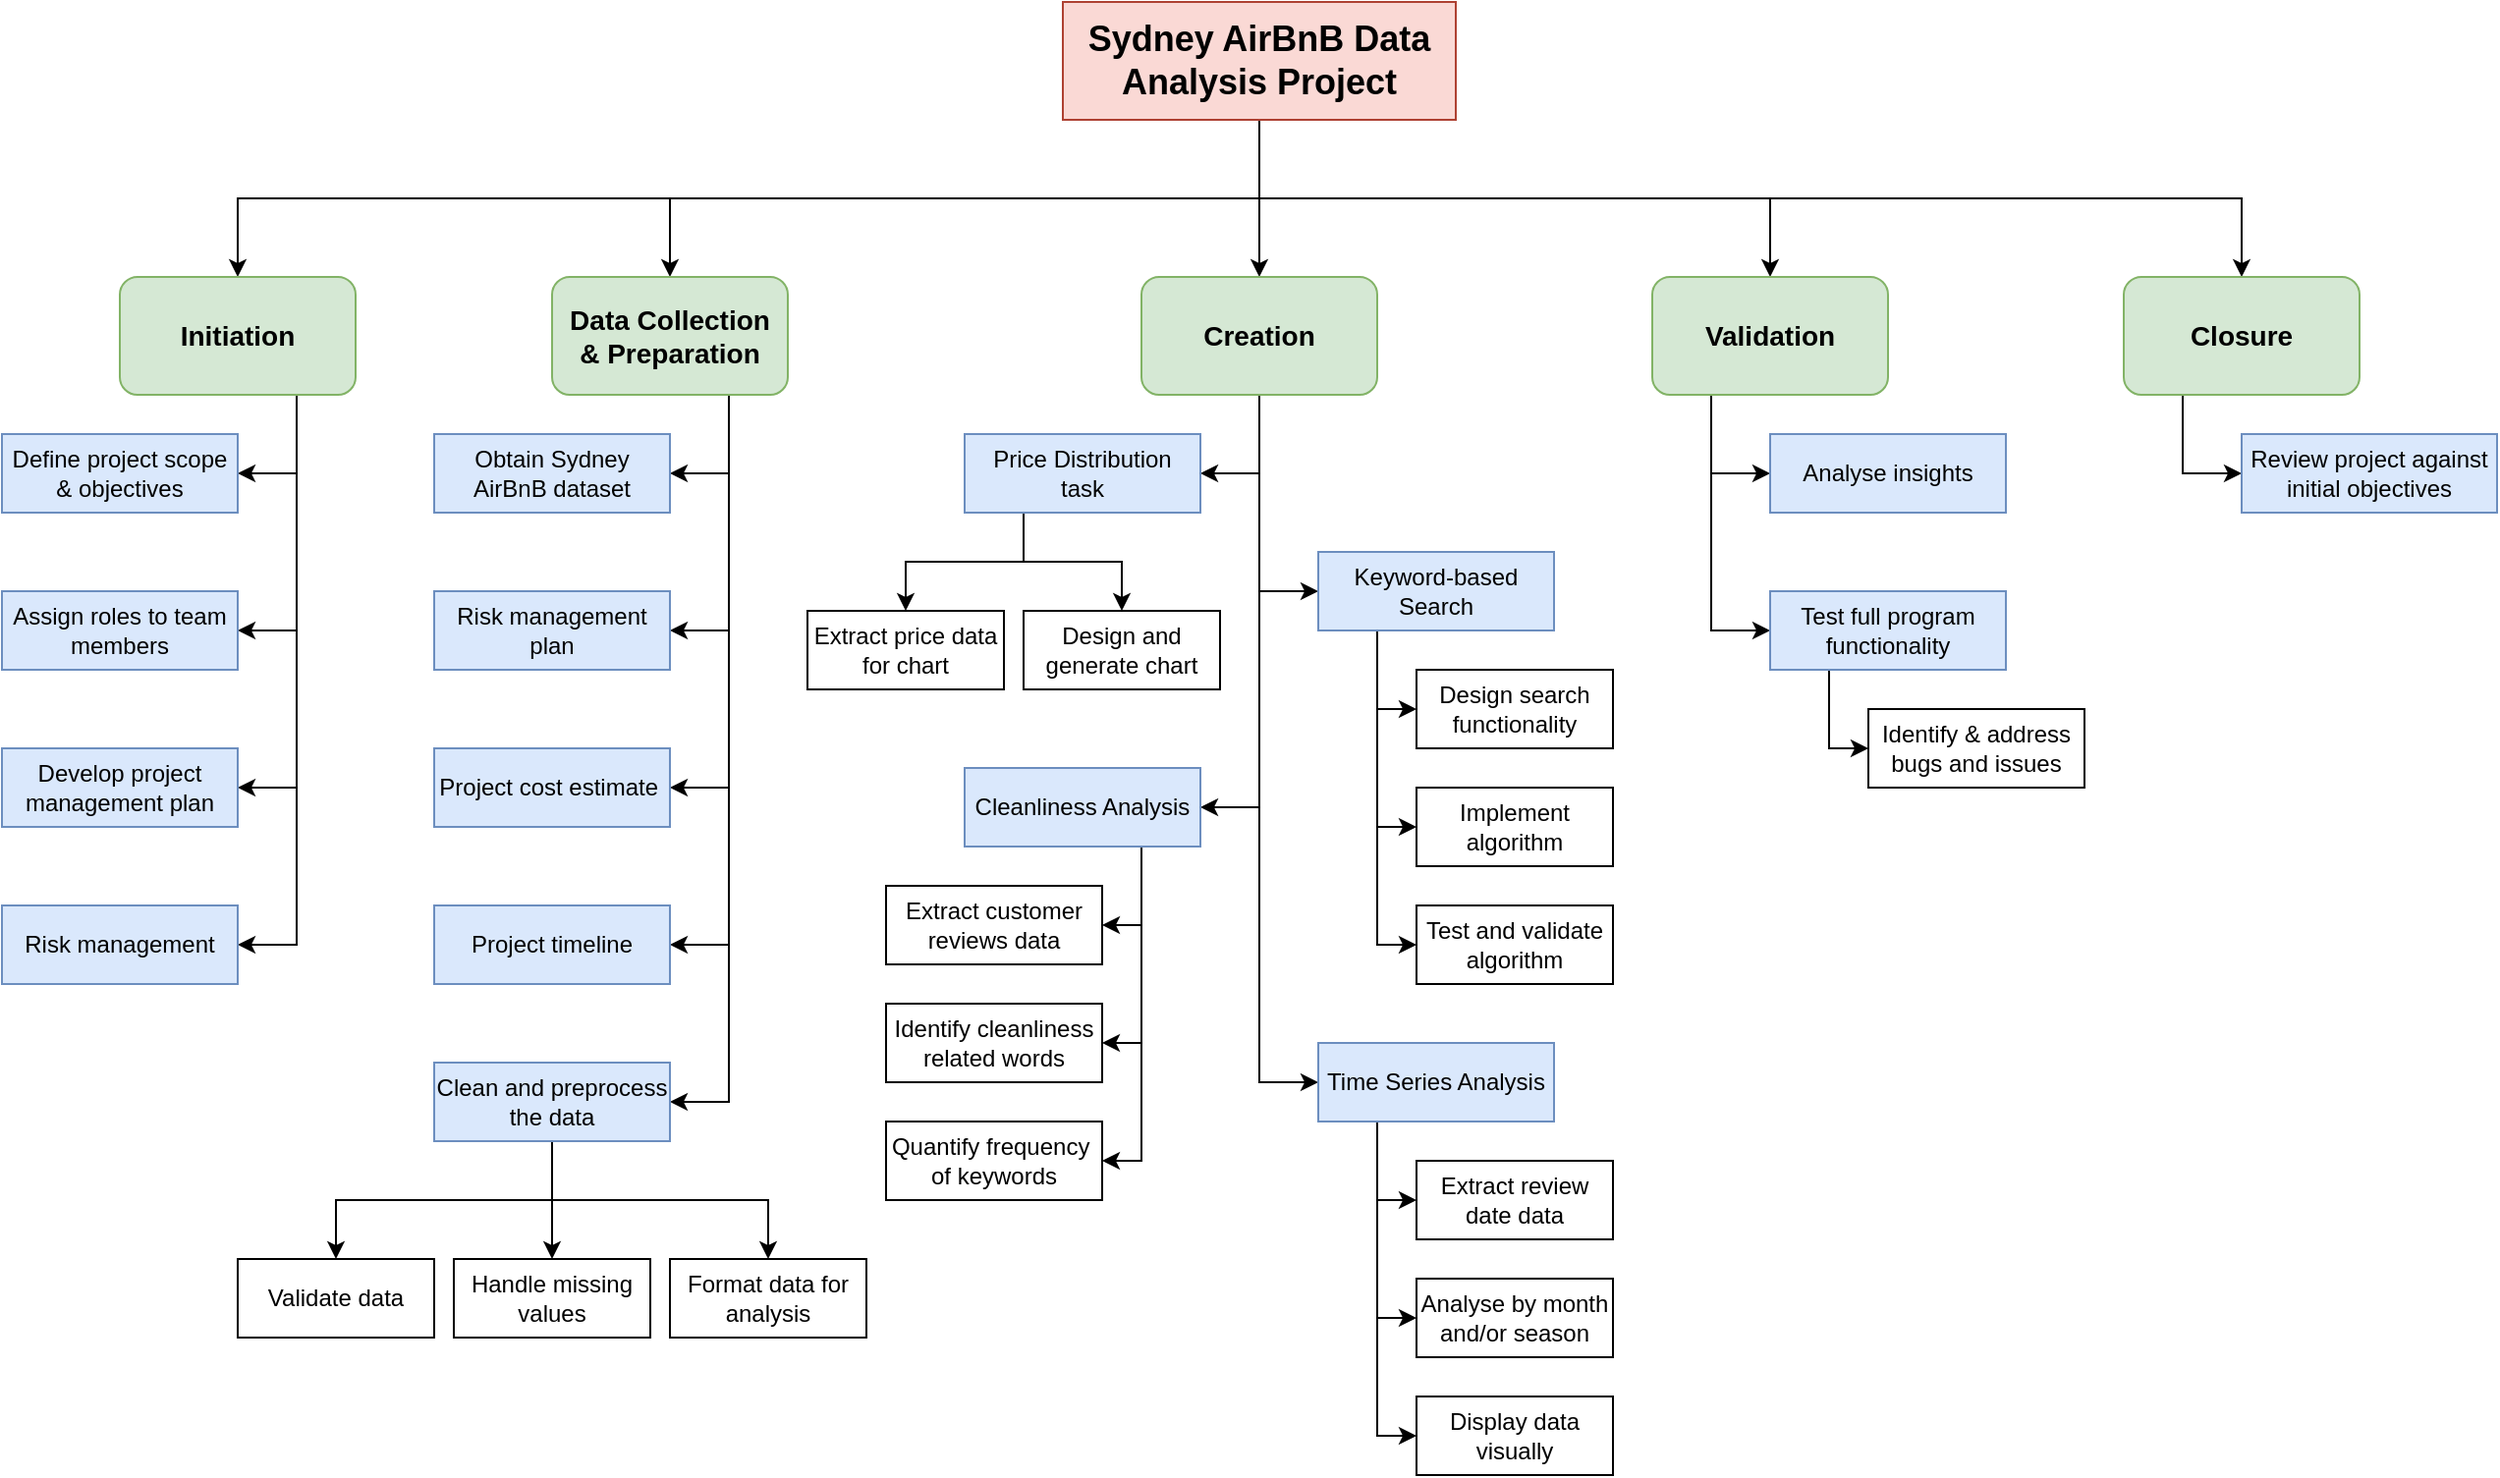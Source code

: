 <mxfile version="21.6.9" type="onedrive">
  <diagram id="C5RBs43oDa-KdzZeNtuy" name="Page-1">
    <mxGraphModel dx="1434" dy="750" grid="1" gridSize="10" guides="1" tooltips="1" connect="1" arrows="1" fold="1" page="1" pageScale="1" pageWidth="2300" pageHeight="2500" math="0" shadow="0">
      <root>
        <mxCell id="WIyWlLk6GJQsqaUBKTNV-0" />
        <mxCell id="WIyWlLk6GJQsqaUBKTNV-1" parent="WIyWlLk6GJQsqaUBKTNV-0" />
        <mxCell id="Y0rhrzjeKMUjcfc9ekNY-20" style="edgeStyle=orthogonalEdgeStyle;rounded=0;orthogonalLoop=1;jettySize=auto;html=1;exitX=0.5;exitY=1;exitDx=0;exitDy=0;" edge="1" parent="WIyWlLk6GJQsqaUBKTNV-1" source="Y0rhrzjeKMUjcfc9ekNY-0" target="Y0rhrzjeKMUjcfc9ekNY-1">
          <mxGeometry relative="1" as="geometry" />
        </mxCell>
        <mxCell id="Y0rhrzjeKMUjcfc9ekNY-21" style="edgeStyle=orthogonalEdgeStyle;rounded=0;orthogonalLoop=1;jettySize=auto;html=1;exitX=0.5;exitY=1;exitDx=0;exitDy=0;" edge="1" parent="WIyWlLk6GJQsqaUBKTNV-1" source="Y0rhrzjeKMUjcfc9ekNY-0" target="Y0rhrzjeKMUjcfc9ekNY-2">
          <mxGeometry relative="1" as="geometry" />
        </mxCell>
        <mxCell id="Y0rhrzjeKMUjcfc9ekNY-22" style="edgeStyle=orthogonalEdgeStyle;rounded=0;orthogonalLoop=1;jettySize=auto;html=1;exitX=0.5;exitY=1;exitDx=0;exitDy=0;" edge="1" parent="WIyWlLk6GJQsqaUBKTNV-1" source="Y0rhrzjeKMUjcfc9ekNY-0" target="Y0rhrzjeKMUjcfc9ekNY-3">
          <mxGeometry relative="1" as="geometry" />
        </mxCell>
        <mxCell id="Y0rhrzjeKMUjcfc9ekNY-23" style="edgeStyle=orthogonalEdgeStyle;rounded=0;orthogonalLoop=1;jettySize=auto;html=1;exitX=0.5;exitY=1;exitDx=0;exitDy=0;entryX=0.5;entryY=0;entryDx=0;entryDy=0;" edge="1" parent="WIyWlLk6GJQsqaUBKTNV-1" source="Y0rhrzjeKMUjcfc9ekNY-0" target="Y0rhrzjeKMUjcfc9ekNY-4">
          <mxGeometry relative="1" as="geometry" />
        </mxCell>
        <mxCell id="Y0rhrzjeKMUjcfc9ekNY-95" style="edgeStyle=orthogonalEdgeStyle;rounded=0;orthogonalLoop=1;jettySize=auto;html=1;exitX=0.5;exitY=1;exitDx=0;exitDy=0;" edge="1" parent="WIyWlLk6GJQsqaUBKTNV-1" source="Y0rhrzjeKMUjcfc9ekNY-0" target="Y0rhrzjeKMUjcfc9ekNY-88">
          <mxGeometry relative="1" as="geometry" />
        </mxCell>
        <mxCell id="Y0rhrzjeKMUjcfc9ekNY-0" value="&lt;font style=&quot;font-size: 18px;&quot;&gt;Sydney AirBnB Data Analysis Project&lt;/font&gt;" style="rounded=0;whiteSpace=wrap;html=1;fillColor=#fad9d5;strokeColor=#ae4132;fontStyle=1" vertex="1" parent="WIyWlLk6GJQsqaUBKTNV-1">
          <mxGeometry x="580" y="50" width="200" height="60" as="geometry" />
        </mxCell>
        <mxCell id="Y0rhrzjeKMUjcfc9ekNY-12" style="edgeStyle=orthogonalEdgeStyle;rounded=0;orthogonalLoop=1;jettySize=auto;html=1;exitX=0.75;exitY=1;exitDx=0;exitDy=0;entryX=1;entryY=0.5;entryDx=0;entryDy=0;" edge="1" parent="WIyWlLk6GJQsqaUBKTNV-1" source="Y0rhrzjeKMUjcfc9ekNY-1" target="Y0rhrzjeKMUjcfc9ekNY-7">
          <mxGeometry relative="1" as="geometry" />
        </mxCell>
        <mxCell id="Y0rhrzjeKMUjcfc9ekNY-13" style="edgeStyle=orthogonalEdgeStyle;rounded=0;orthogonalLoop=1;jettySize=auto;html=1;exitX=0.75;exitY=1;exitDx=0;exitDy=0;entryX=1;entryY=0.5;entryDx=0;entryDy=0;" edge="1" parent="WIyWlLk6GJQsqaUBKTNV-1" source="Y0rhrzjeKMUjcfc9ekNY-1" target="Y0rhrzjeKMUjcfc9ekNY-8">
          <mxGeometry relative="1" as="geometry" />
        </mxCell>
        <mxCell id="Y0rhrzjeKMUjcfc9ekNY-14" style="edgeStyle=orthogonalEdgeStyle;rounded=0;orthogonalLoop=1;jettySize=auto;html=1;exitX=0.75;exitY=1;exitDx=0;exitDy=0;entryX=1;entryY=0.5;entryDx=0;entryDy=0;" edge="1" parent="WIyWlLk6GJQsqaUBKTNV-1" source="Y0rhrzjeKMUjcfc9ekNY-1" target="Y0rhrzjeKMUjcfc9ekNY-9">
          <mxGeometry relative="1" as="geometry" />
        </mxCell>
        <mxCell id="Y0rhrzjeKMUjcfc9ekNY-29" style="edgeStyle=orthogonalEdgeStyle;rounded=0;orthogonalLoop=1;jettySize=auto;html=1;exitX=0.75;exitY=1;exitDx=0;exitDy=0;entryX=1;entryY=0.5;entryDx=0;entryDy=0;" edge="1" parent="WIyWlLk6GJQsqaUBKTNV-1" source="Y0rhrzjeKMUjcfc9ekNY-1" target="Y0rhrzjeKMUjcfc9ekNY-25">
          <mxGeometry relative="1" as="geometry" />
        </mxCell>
        <mxCell id="Y0rhrzjeKMUjcfc9ekNY-1" value="&lt;font style=&quot;font-size: 14px;&quot;&gt;Initiation&lt;/font&gt;" style="rounded=1;whiteSpace=wrap;html=1;fillColor=#d5e8d4;strokeColor=#82b366;fontStyle=1" vertex="1" parent="WIyWlLk6GJQsqaUBKTNV-1">
          <mxGeometry x="100" y="190" width="120" height="60" as="geometry" />
        </mxCell>
        <mxCell id="Y0rhrzjeKMUjcfc9ekNY-43" style="edgeStyle=orthogonalEdgeStyle;rounded=0;orthogonalLoop=1;jettySize=auto;html=1;exitX=0.75;exitY=1;exitDx=0;exitDy=0;entryX=1;entryY=0.5;entryDx=0;entryDy=0;" edge="1" parent="WIyWlLk6GJQsqaUBKTNV-1" source="Y0rhrzjeKMUjcfc9ekNY-2" target="Y0rhrzjeKMUjcfc9ekNY-15">
          <mxGeometry relative="1" as="geometry" />
        </mxCell>
        <mxCell id="Y0rhrzjeKMUjcfc9ekNY-44" style="edgeStyle=orthogonalEdgeStyle;rounded=0;orthogonalLoop=1;jettySize=auto;html=1;exitX=0.75;exitY=1;exitDx=0;exitDy=0;entryX=1;entryY=0.5;entryDx=0;entryDy=0;" edge="1" parent="WIyWlLk6GJQsqaUBKTNV-1" source="Y0rhrzjeKMUjcfc9ekNY-2" target="Y0rhrzjeKMUjcfc9ekNY-30">
          <mxGeometry relative="1" as="geometry" />
        </mxCell>
        <mxCell id="Y0rhrzjeKMUjcfc9ekNY-45" style="edgeStyle=orthogonalEdgeStyle;rounded=0;orthogonalLoop=1;jettySize=auto;html=1;exitX=0.75;exitY=1;exitDx=0;exitDy=0;entryX=1;entryY=0.5;entryDx=0;entryDy=0;" edge="1" parent="WIyWlLk6GJQsqaUBKTNV-1" source="Y0rhrzjeKMUjcfc9ekNY-2" target="Y0rhrzjeKMUjcfc9ekNY-31">
          <mxGeometry relative="1" as="geometry" />
        </mxCell>
        <mxCell id="Y0rhrzjeKMUjcfc9ekNY-46" style="edgeStyle=orthogonalEdgeStyle;rounded=0;orthogonalLoop=1;jettySize=auto;html=1;exitX=0.75;exitY=1;exitDx=0;exitDy=0;entryX=1;entryY=0.5;entryDx=0;entryDy=0;" edge="1" parent="WIyWlLk6GJQsqaUBKTNV-1" source="Y0rhrzjeKMUjcfc9ekNY-2" target="Y0rhrzjeKMUjcfc9ekNY-24">
          <mxGeometry relative="1" as="geometry" />
        </mxCell>
        <mxCell id="Y0rhrzjeKMUjcfc9ekNY-47" style="edgeStyle=orthogonalEdgeStyle;rounded=0;orthogonalLoop=1;jettySize=auto;html=1;exitX=0.75;exitY=1;exitDx=0;exitDy=0;entryX=1;entryY=0.5;entryDx=0;entryDy=0;" edge="1" parent="WIyWlLk6GJQsqaUBKTNV-1" source="Y0rhrzjeKMUjcfc9ekNY-2" target="Y0rhrzjeKMUjcfc9ekNY-16">
          <mxGeometry relative="1" as="geometry" />
        </mxCell>
        <mxCell id="Y0rhrzjeKMUjcfc9ekNY-2" value="&lt;font style=&quot;font-size: 14px;&quot;&gt;Data Collection &lt;br&gt;&amp;amp; Preparation&lt;/font&gt;" style="rounded=1;whiteSpace=wrap;html=1;fillColor=#d5e8d4;strokeColor=#82b366;fontStyle=1" vertex="1" parent="WIyWlLk6GJQsqaUBKTNV-1">
          <mxGeometry x="320" y="190" width="120" height="60" as="geometry" />
        </mxCell>
        <mxCell id="Y0rhrzjeKMUjcfc9ekNY-51" style="edgeStyle=orthogonalEdgeStyle;rounded=0;orthogonalLoop=1;jettySize=auto;html=1;exitX=0.5;exitY=1;exitDx=0;exitDy=0;entryX=1;entryY=0.5;entryDx=0;entryDy=0;" edge="1" parent="WIyWlLk6GJQsqaUBKTNV-1" source="Y0rhrzjeKMUjcfc9ekNY-3" target="Y0rhrzjeKMUjcfc9ekNY-50">
          <mxGeometry relative="1" as="geometry" />
        </mxCell>
        <mxCell id="Y0rhrzjeKMUjcfc9ekNY-59" style="edgeStyle=orthogonalEdgeStyle;rounded=0;orthogonalLoop=1;jettySize=auto;html=1;exitX=0.5;exitY=1;exitDx=0;exitDy=0;entryX=0;entryY=0.5;entryDx=0;entryDy=0;" edge="1" parent="WIyWlLk6GJQsqaUBKTNV-1" source="Y0rhrzjeKMUjcfc9ekNY-3" target="Y0rhrzjeKMUjcfc9ekNY-58">
          <mxGeometry relative="1" as="geometry" />
        </mxCell>
        <mxCell id="Y0rhrzjeKMUjcfc9ekNY-67" style="edgeStyle=orthogonalEdgeStyle;rounded=0;orthogonalLoop=1;jettySize=auto;html=1;exitX=0.5;exitY=1;exitDx=0;exitDy=0;entryX=1;entryY=0.5;entryDx=0;entryDy=0;" edge="1" parent="WIyWlLk6GJQsqaUBKTNV-1" source="Y0rhrzjeKMUjcfc9ekNY-3" target="Y0rhrzjeKMUjcfc9ekNY-66">
          <mxGeometry relative="1" as="geometry" />
        </mxCell>
        <mxCell id="Y0rhrzjeKMUjcfc9ekNY-78" style="edgeStyle=orthogonalEdgeStyle;rounded=0;orthogonalLoop=1;jettySize=auto;html=1;exitX=0.5;exitY=1;exitDx=0;exitDy=0;entryX=0;entryY=0.5;entryDx=0;entryDy=0;" edge="1" parent="WIyWlLk6GJQsqaUBKTNV-1" source="Y0rhrzjeKMUjcfc9ekNY-3" target="Y0rhrzjeKMUjcfc9ekNY-77">
          <mxGeometry relative="1" as="geometry" />
        </mxCell>
        <mxCell id="Y0rhrzjeKMUjcfc9ekNY-3" value="&lt;font style=&quot;font-size: 14px;&quot;&gt;Creation&lt;/font&gt;" style="rounded=1;whiteSpace=wrap;html=1;fontStyle=1;fillColor=#d5e8d4;strokeColor=#82b366;" vertex="1" parent="WIyWlLk6GJQsqaUBKTNV-1">
          <mxGeometry x="620" y="190" width="120" height="60" as="geometry" />
        </mxCell>
        <mxCell id="Y0rhrzjeKMUjcfc9ekNY-87" style="edgeStyle=orthogonalEdgeStyle;rounded=0;orthogonalLoop=1;jettySize=auto;html=1;exitX=0.25;exitY=1;exitDx=0;exitDy=0;entryX=0;entryY=0.5;entryDx=0;entryDy=0;" edge="1" parent="WIyWlLk6GJQsqaUBKTNV-1" source="Y0rhrzjeKMUjcfc9ekNY-4" target="Y0rhrzjeKMUjcfc9ekNY-86">
          <mxGeometry relative="1" as="geometry" />
        </mxCell>
        <mxCell id="Y0rhrzjeKMUjcfc9ekNY-4" value="&lt;font style=&quot;font-size: 14px;&quot;&gt;Closure&lt;/font&gt;" style="rounded=1;whiteSpace=wrap;html=1;fillColor=#d5e8d4;strokeColor=#82b366;fontStyle=1" vertex="1" parent="WIyWlLk6GJQsqaUBKTNV-1">
          <mxGeometry x="1120" y="190" width="120" height="60" as="geometry" />
        </mxCell>
        <mxCell id="Y0rhrzjeKMUjcfc9ekNY-7" value="Define project scope &amp;amp; objectives" style="rounded=0;whiteSpace=wrap;html=1;fillColor=#dae8fc;strokeColor=#6c8ebf;" vertex="1" parent="WIyWlLk6GJQsqaUBKTNV-1">
          <mxGeometry x="40" y="270" width="120" height="40" as="geometry" />
        </mxCell>
        <mxCell id="Y0rhrzjeKMUjcfc9ekNY-8" value="Assign roles to team members" style="rounded=0;whiteSpace=wrap;html=1;fillColor=#dae8fc;strokeColor=#6c8ebf;" vertex="1" parent="WIyWlLk6GJQsqaUBKTNV-1">
          <mxGeometry x="40" y="350" width="120" height="40" as="geometry" />
        </mxCell>
        <mxCell id="Y0rhrzjeKMUjcfc9ekNY-9" value="Develop project management plan" style="rounded=0;whiteSpace=wrap;html=1;fillColor=#dae8fc;strokeColor=#6c8ebf;" vertex="1" parent="WIyWlLk6GJQsqaUBKTNV-1">
          <mxGeometry x="40" y="430" width="120" height="40" as="geometry" />
        </mxCell>
        <mxCell id="Y0rhrzjeKMUjcfc9ekNY-15" value="Obtain Sydney AirBnB dataset" style="rounded=0;whiteSpace=wrap;html=1;fillColor=#dae8fc;strokeColor=#6c8ebf;" vertex="1" parent="WIyWlLk6GJQsqaUBKTNV-1">
          <mxGeometry x="260" y="270" width="120" height="40" as="geometry" />
        </mxCell>
        <mxCell id="Y0rhrzjeKMUjcfc9ekNY-38" style="edgeStyle=orthogonalEdgeStyle;rounded=0;orthogonalLoop=1;jettySize=auto;html=1;exitX=0.5;exitY=1;exitDx=0;exitDy=0;" edge="1" parent="WIyWlLk6GJQsqaUBKTNV-1" source="Y0rhrzjeKMUjcfc9ekNY-16" target="Y0rhrzjeKMUjcfc9ekNY-28">
          <mxGeometry relative="1" as="geometry" />
        </mxCell>
        <mxCell id="Y0rhrzjeKMUjcfc9ekNY-40" style="edgeStyle=orthogonalEdgeStyle;rounded=0;orthogonalLoop=1;jettySize=auto;html=1;exitX=0.5;exitY=1;exitDx=0;exitDy=0;" edge="1" parent="WIyWlLk6GJQsqaUBKTNV-1" source="Y0rhrzjeKMUjcfc9ekNY-16" target="Y0rhrzjeKMUjcfc9ekNY-39">
          <mxGeometry relative="1" as="geometry" />
        </mxCell>
        <mxCell id="Y0rhrzjeKMUjcfc9ekNY-49" style="edgeStyle=orthogonalEdgeStyle;rounded=0;orthogonalLoop=1;jettySize=auto;html=1;exitX=0.5;exitY=1;exitDx=0;exitDy=0;" edge="1" parent="WIyWlLk6GJQsqaUBKTNV-1" source="Y0rhrzjeKMUjcfc9ekNY-16" target="Y0rhrzjeKMUjcfc9ekNY-48">
          <mxGeometry relative="1" as="geometry" />
        </mxCell>
        <mxCell id="Y0rhrzjeKMUjcfc9ekNY-16" value="Clean and preprocess the data" style="rounded=0;whiteSpace=wrap;html=1;fillColor=#dae8fc;strokeColor=#6c8ebf;" vertex="1" parent="WIyWlLk6GJQsqaUBKTNV-1">
          <mxGeometry x="260" y="590" width="120" height="40" as="geometry" />
        </mxCell>
        <mxCell id="Y0rhrzjeKMUjcfc9ekNY-24" value="Project timeline" style="rounded=0;whiteSpace=wrap;html=1;fillColor=#dae8fc;strokeColor=#6c8ebf;" vertex="1" parent="WIyWlLk6GJQsqaUBKTNV-1">
          <mxGeometry x="260" y="510" width="120" height="40" as="geometry" />
        </mxCell>
        <mxCell id="Y0rhrzjeKMUjcfc9ekNY-25" value="Risk management" style="rounded=0;whiteSpace=wrap;html=1;fillColor=#dae8fc;strokeColor=#6c8ebf;" vertex="1" parent="WIyWlLk6GJQsqaUBKTNV-1">
          <mxGeometry x="40" y="510" width="120" height="40" as="geometry" />
        </mxCell>
        <mxCell id="Y0rhrzjeKMUjcfc9ekNY-28" value="Validate data" style="rounded=0;whiteSpace=wrap;html=1;" vertex="1" parent="WIyWlLk6GJQsqaUBKTNV-1">
          <mxGeometry x="160" y="690" width="100" height="40" as="geometry" />
        </mxCell>
        <mxCell id="Y0rhrzjeKMUjcfc9ekNY-30" value="Risk management plan" style="rounded=0;whiteSpace=wrap;html=1;fillColor=#dae8fc;strokeColor=#6c8ebf;" vertex="1" parent="WIyWlLk6GJQsqaUBKTNV-1">
          <mxGeometry x="260" y="350" width="120" height="40" as="geometry" />
        </mxCell>
        <mxCell id="Y0rhrzjeKMUjcfc9ekNY-31" value="Project cost estimate&amp;nbsp;" style="rounded=0;whiteSpace=wrap;html=1;fillColor=#dae8fc;strokeColor=#6c8ebf;" vertex="1" parent="WIyWlLk6GJQsqaUBKTNV-1">
          <mxGeometry x="260" y="430" width="120" height="40" as="geometry" />
        </mxCell>
        <mxCell id="Y0rhrzjeKMUjcfc9ekNY-39" value="Handle missing values" style="rounded=0;whiteSpace=wrap;html=1;" vertex="1" parent="WIyWlLk6GJQsqaUBKTNV-1">
          <mxGeometry x="270" y="690" width="100" height="40" as="geometry" />
        </mxCell>
        <mxCell id="Y0rhrzjeKMUjcfc9ekNY-48" value="Format data for analysis" style="rounded=0;whiteSpace=wrap;html=1;" vertex="1" parent="WIyWlLk6GJQsqaUBKTNV-1">
          <mxGeometry x="380" y="690" width="100" height="40" as="geometry" />
        </mxCell>
        <mxCell id="Y0rhrzjeKMUjcfc9ekNY-54" style="edgeStyle=orthogonalEdgeStyle;rounded=0;orthogonalLoop=1;jettySize=auto;html=1;exitX=0.5;exitY=1;exitDx=0;exitDy=0;entryX=0.5;entryY=0;entryDx=0;entryDy=0;" edge="1" parent="WIyWlLk6GJQsqaUBKTNV-1" source="Y0rhrzjeKMUjcfc9ekNY-50" target="Y0rhrzjeKMUjcfc9ekNY-52">
          <mxGeometry relative="1" as="geometry">
            <Array as="points">
              <mxPoint x="560" y="310" />
              <mxPoint x="560" y="335" />
              <mxPoint x="500" y="335" />
            </Array>
          </mxGeometry>
        </mxCell>
        <mxCell id="Y0rhrzjeKMUjcfc9ekNY-56" style="edgeStyle=orthogonalEdgeStyle;rounded=0;orthogonalLoop=1;jettySize=auto;html=1;exitX=0.25;exitY=1;exitDx=0;exitDy=0;entryX=0.5;entryY=0;entryDx=0;entryDy=0;" edge="1" parent="WIyWlLk6GJQsqaUBKTNV-1" source="Y0rhrzjeKMUjcfc9ekNY-50" target="Y0rhrzjeKMUjcfc9ekNY-53">
          <mxGeometry relative="1" as="geometry" />
        </mxCell>
        <mxCell id="Y0rhrzjeKMUjcfc9ekNY-50" value="Price Distribution &lt;br&gt;task" style="rounded=0;whiteSpace=wrap;html=1;fontStyle=0;fillColor=#dae8fc;strokeColor=#6c8ebf;" vertex="1" parent="WIyWlLk6GJQsqaUBKTNV-1">
          <mxGeometry x="530" y="270" width="120" height="40" as="geometry" />
        </mxCell>
        <mxCell id="Y0rhrzjeKMUjcfc9ekNY-52" value="Extract price data for chart" style="rounded=0;whiteSpace=wrap;html=1;" vertex="1" parent="WIyWlLk6GJQsqaUBKTNV-1">
          <mxGeometry x="450" y="360" width="100" height="40" as="geometry" />
        </mxCell>
        <mxCell id="Y0rhrzjeKMUjcfc9ekNY-53" value="Design and generate chart" style="rounded=0;whiteSpace=wrap;html=1;" vertex="1" parent="WIyWlLk6GJQsqaUBKTNV-1">
          <mxGeometry x="560" y="360" width="100" height="40" as="geometry" />
        </mxCell>
        <mxCell id="Y0rhrzjeKMUjcfc9ekNY-71" style="edgeStyle=orthogonalEdgeStyle;rounded=0;orthogonalLoop=1;jettySize=auto;html=1;exitX=0.25;exitY=1;exitDx=0;exitDy=0;entryX=0;entryY=0.5;entryDx=0;entryDy=0;" edge="1" parent="WIyWlLk6GJQsqaUBKTNV-1" source="Y0rhrzjeKMUjcfc9ekNY-58" target="Y0rhrzjeKMUjcfc9ekNY-60">
          <mxGeometry relative="1" as="geometry" />
        </mxCell>
        <mxCell id="Y0rhrzjeKMUjcfc9ekNY-72" style="edgeStyle=orthogonalEdgeStyle;rounded=0;orthogonalLoop=1;jettySize=auto;html=1;exitX=0.25;exitY=1;exitDx=0;exitDy=0;entryX=0;entryY=0.5;entryDx=0;entryDy=0;" edge="1" parent="WIyWlLk6GJQsqaUBKTNV-1" source="Y0rhrzjeKMUjcfc9ekNY-58" target="Y0rhrzjeKMUjcfc9ekNY-61">
          <mxGeometry relative="1" as="geometry" />
        </mxCell>
        <mxCell id="Y0rhrzjeKMUjcfc9ekNY-73" style="edgeStyle=orthogonalEdgeStyle;rounded=0;orthogonalLoop=1;jettySize=auto;html=1;exitX=0.25;exitY=1;exitDx=0;exitDy=0;entryX=0;entryY=0.5;entryDx=0;entryDy=0;" edge="1" parent="WIyWlLk6GJQsqaUBKTNV-1" source="Y0rhrzjeKMUjcfc9ekNY-58" target="Y0rhrzjeKMUjcfc9ekNY-62">
          <mxGeometry relative="1" as="geometry" />
        </mxCell>
        <mxCell id="Y0rhrzjeKMUjcfc9ekNY-58" value="Keyword-based Search" style="rounded=0;whiteSpace=wrap;html=1;fillColor=#dae8fc;strokeColor=#6c8ebf;" vertex="1" parent="WIyWlLk6GJQsqaUBKTNV-1">
          <mxGeometry x="710" y="330" width="120" height="40" as="geometry" />
        </mxCell>
        <mxCell id="Y0rhrzjeKMUjcfc9ekNY-60" value="Design search functionality" style="rounded=0;whiteSpace=wrap;html=1;" vertex="1" parent="WIyWlLk6GJQsqaUBKTNV-1">
          <mxGeometry x="760" y="390" width="100" height="40" as="geometry" />
        </mxCell>
        <mxCell id="Y0rhrzjeKMUjcfc9ekNY-61" value="Implement algorithm" style="rounded=0;whiteSpace=wrap;html=1;" vertex="1" parent="WIyWlLk6GJQsqaUBKTNV-1">
          <mxGeometry x="760" y="450" width="100" height="40" as="geometry" />
        </mxCell>
        <mxCell id="Y0rhrzjeKMUjcfc9ekNY-62" value="Test and validate algorithm" style="rounded=0;whiteSpace=wrap;html=1;" vertex="1" parent="WIyWlLk6GJQsqaUBKTNV-1">
          <mxGeometry x="760" y="510" width="100" height="40" as="geometry" />
        </mxCell>
        <mxCell id="Y0rhrzjeKMUjcfc9ekNY-74" style="edgeStyle=orthogonalEdgeStyle;rounded=0;orthogonalLoop=1;jettySize=auto;html=1;exitX=0.75;exitY=1;exitDx=0;exitDy=0;entryX=1;entryY=0.5;entryDx=0;entryDy=0;" edge="1" parent="WIyWlLk6GJQsqaUBKTNV-1" source="Y0rhrzjeKMUjcfc9ekNY-66" target="Y0rhrzjeKMUjcfc9ekNY-68">
          <mxGeometry relative="1" as="geometry" />
        </mxCell>
        <mxCell id="Y0rhrzjeKMUjcfc9ekNY-75" style="edgeStyle=orthogonalEdgeStyle;rounded=0;orthogonalLoop=1;jettySize=auto;html=1;exitX=0.75;exitY=1;exitDx=0;exitDy=0;entryX=1;entryY=0.5;entryDx=0;entryDy=0;" edge="1" parent="WIyWlLk6GJQsqaUBKTNV-1" source="Y0rhrzjeKMUjcfc9ekNY-66" target="Y0rhrzjeKMUjcfc9ekNY-69">
          <mxGeometry relative="1" as="geometry" />
        </mxCell>
        <mxCell id="Y0rhrzjeKMUjcfc9ekNY-76" style="edgeStyle=orthogonalEdgeStyle;rounded=0;orthogonalLoop=1;jettySize=auto;html=1;exitX=0.75;exitY=1;exitDx=0;exitDy=0;entryX=1;entryY=0.5;entryDx=0;entryDy=0;" edge="1" parent="WIyWlLk6GJQsqaUBKTNV-1" source="Y0rhrzjeKMUjcfc9ekNY-66" target="Y0rhrzjeKMUjcfc9ekNY-70">
          <mxGeometry relative="1" as="geometry" />
        </mxCell>
        <mxCell id="Y0rhrzjeKMUjcfc9ekNY-66" value="Cleanliness Analysis" style="rounded=0;whiteSpace=wrap;html=1;fillColor=#dae8fc;strokeColor=#6c8ebf;" vertex="1" parent="WIyWlLk6GJQsqaUBKTNV-1">
          <mxGeometry x="530" y="440" width="120" height="40" as="geometry" />
        </mxCell>
        <mxCell id="Y0rhrzjeKMUjcfc9ekNY-68" value="Extract customer reviews data" style="rounded=0;whiteSpace=wrap;html=1;" vertex="1" parent="WIyWlLk6GJQsqaUBKTNV-1">
          <mxGeometry x="490" y="500" width="110" height="40" as="geometry" />
        </mxCell>
        <mxCell id="Y0rhrzjeKMUjcfc9ekNY-69" value="Identify cleanliness related words" style="rounded=0;whiteSpace=wrap;html=1;" vertex="1" parent="WIyWlLk6GJQsqaUBKTNV-1">
          <mxGeometry x="490" y="560" width="110" height="40" as="geometry" />
        </mxCell>
        <mxCell id="Y0rhrzjeKMUjcfc9ekNY-70" value="Quantify frequency&amp;nbsp; of keywords" style="rounded=0;whiteSpace=wrap;html=1;" vertex="1" parent="WIyWlLk6GJQsqaUBKTNV-1">
          <mxGeometry x="490" y="620" width="110" height="40" as="geometry" />
        </mxCell>
        <mxCell id="Y0rhrzjeKMUjcfc9ekNY-83" style="edgeStyle=orthogonalEdgeStyle;rounded=0;orthogonalLoop=1;jettySize=auto;html=1;exitX=0.25;exitY=1;exitDx=0;exitDy=0;entryX=0;entryY=0.5;entryDx=0;entryDy=0;" edge="1" parent="WIyWlLk6GJQsqaUBKTNV-1" source="Y0rhrzjeKMUjcfc9ekNY-77" target="Y0rhrzjeKMUjcfc9ekNY-79">
          <mxGeometry relative="1" as="geometry" />
        </mxCell>
        <mxCell id="Y0rhrzjeKMUjcfc9ekNY-84" style="edgeStyle=orthogonalEdgeStyle;rounded=0;orthogonalLoop=1;jettySize=auto;html=1;exitX=0.25;exitY=1;exitDx=0;exitDy=0;entryX=0;entryY=0.5;entryDx=0;entryDy=0;" edge="1" parent="WIyWlLk6GJQsqaUBKTNV-1" source="Y0rhrzjeKMUjcfc9ekNY-77" target="Y0rhrzjeKMUjcfc9ekNY-80">
          <mxGeometry relative="1" as="geometry" />
        </mxCell>
        <mxCell id="Y0rhrzjeKMUjcfc9ekNY-85" style="edgeStyle=orthogonalEdgeStyle;rounded=0;orthogonalLoop=1;jettySize=auto;html=1;exitX=0.25;exitY=1;exitDx=0;exitDy=0;entryX=0;entryY=0.5;entryDx=0;entryDy=0;" edge="1" parent="WIyWlLk6GJQsqaUBKTNV-1" source="Y0rhrzjeKMUjcfc9ekNY-77" target="Y0rhrzjeKMUjcfc9ekNY-82">
          <mxGeometry relative="1" as="geometry" />
        </mxCell>
        <mxCell id="Y0rhrzjeKMUjcfc9ekNY-77" value="Time Series Analysis" style="rounded=0;whiteSpace=wrap;html=1;fillColor=#dae8fc;strokeColor=#6c8ebf;" vertex="1" parent="WIyWlLk6GJQsqaUBKTNV-1">
          <mxGeometry x="710" y="580" width="120" height="40" as="geometry" />
        </mxCell>
        <mxCell id="Y0rhrzjeKMUjcfc9ekNY-79" value="Extract review date data" style="rounded=0;whiteSpace=wrap;html=1;" vertex="1" parent="WIyWlLk6GJQsqaUBKTNV-1">
          <mxGeometry x="760" y="640" width="100" height="40" as="geometry" />
        </mxCell>
        <mxCell id="Y0rhrzjeKMUjcfc9ekNY-80" value="Analyse by month and/or season" style="rounded=0;whiteSpace=wrap;html=1;" vertex="1" parent="WIyWlLk6GJQsqaUBKTNV-1">
          <mxGeometry x="760" y="700" width="100" height="40" as="geometry" />
        </mxCell>
        <mxCell id="Y0rhrzjeKMUjcfc9ekNY-82" value="Display data visually" style="rounded=0;whiteSpace=wrap;html=1;" vertex="1" parent="WIyWlLk6GJQsqaUBKTNV-1">
          <mxGeometry x="760" y="760" width="100" height="40" as="geometry" />
        </mxCell>
        <mxCell id="Y0rhrzjeKMUjcfc9ekNY-86" value="Review project against initial objectives" style="rounded=0;whiteSpace=wrap;html=1;fillColor=#dae8fc;strokeColor=#6c8ebf;" vertex="1" parent="WIyWlLk6GJQsqaUBKTNV-1">
          <mxGeometry x="1180" y="270" width="130" height="40" as="geometry" />
        </mxCell>
        <mxCell id="Y0rhrzjeKMUjcfc9ekNY-90" style="edgeStyle=orthogonalEdgeStyle;rounded=0;orthogonalLoop=1;jettySize=auto;html=1;exitX=0.25;exitY=1;exitDx=0;exitDy=0;entryX=0;entryY=0.5;entryDx=0;entryDy=0;" edge="1" parent="WIyWlLk6GJQsqaUBKTNV-1" source="Y0rhrzjeKMUjcfc9ekNY-88" target="Y0rhrzjeKMUjcfc9ekNY-89">
          <mxGeometry relative="1" as="geometry" />
        </mxCell>
        <mxCell id="Y0rhrzjeKMUjcfc9ekNY-92" style="edgeStyle=orthogonalEdgeStyle;rounded=0;orthogonalLoop=1;jettySize=auto;html=1;exitX=0.25;exitY=1;exitDx=0;exitDy=0;entryX=0;entryY=0.5;entryDx=0;entryDy=0;" edge="1" parent="WIyWlLk6GJQsqaUBKTNV-1" source="Y0rhrzjeKMUjcfc9ekNY-88" target="Y0rhrzjeKMUjcfc9ekNY-91">
          <mxGeometry relative="1" as="geometry" />
        </mxCell>
        <mxCell id="Y0rhrzjeKMUjcfc9ekNY-88" value="&lt;font style=&quot;font-size: 14px;&quot;&gt;Validation&lt;/font&gt;" style="rounded=1;whiteSpace=wrap;html=1;fontStyle=1;fillColor=#d5e8d4;strokeColor=#82b366;" vertex="1" parent="WIyWlLk6GJQsqaUBKTNV-1">
          <mxGeometry x="880" y="190" width="120" height="60" as="geometry" />
        </mxCell>
        <mxCell id="Y0rhrzjeKMUjcfc9ekNY-89" value="Analyse insights" style="rounded=0;whiteSpace=wrap;html=1;fillColor=#dae8fc;strokeColor=#6c8ebf;" vertex="1" parent="WIyWlLk6GJQsqaUBKTNV-1">
          <mxGeometry x="940" y="270" width="120" height="40" as="geometry" />
        </mxCell>
        <mxCell id="Y0rhrzjeKMUjcfc9ekNY-94" style="edgeStyle=orthogonalEdgeStyle;rounded=0;orthogonalLoop=1;jettySize=auto;html=1;exitX=0.25;exitY=1;exitDx=0;exitDy=0;entryX=0;entryY=0.5;entryDx=0;entryDy=0;" edge="1" parent="WIyWlLk6GJQsqaUBKTNV-1" source="Y0rhrzjeKMUjcfc9ekNY-91" target="Y0rhrzjeKMUjcfc9ekNY-93">
          <mxGeometry relative="1" as="geometry" />
        </mxCell>
        <mxCell id="Y0rhrzjeKMUjcfc9ekNY-91" value="Test full program functionality" style="rounded=0;whiteSpace=wrap;html=1;fillColor=#dae8fc;strokeColor=#6c8ebf;" vertex="1" parent="WIyWlLk6GJQsqaUBKTNV-1">
          <mxGeometry x="940" y="350" width="120" height="40" as="geometry" />
        </mxCell>
        <mxCell id="Y0rhrzjeKMUjcfc9ekNY-93" value="Identify &amp;amp; address bugs and issues" style="rounded=0;whiteSpace=wrap;html=1;" vertex="1" parent="WIyWlLk6GJQsqaUBKTNV-1">
          <mxGeometry x="990" y="410" width="110" height="40" as="geometry" />
        </mxCell>
      </root>
    </mxGraphModel>
  </diagram>
</mxfile>
